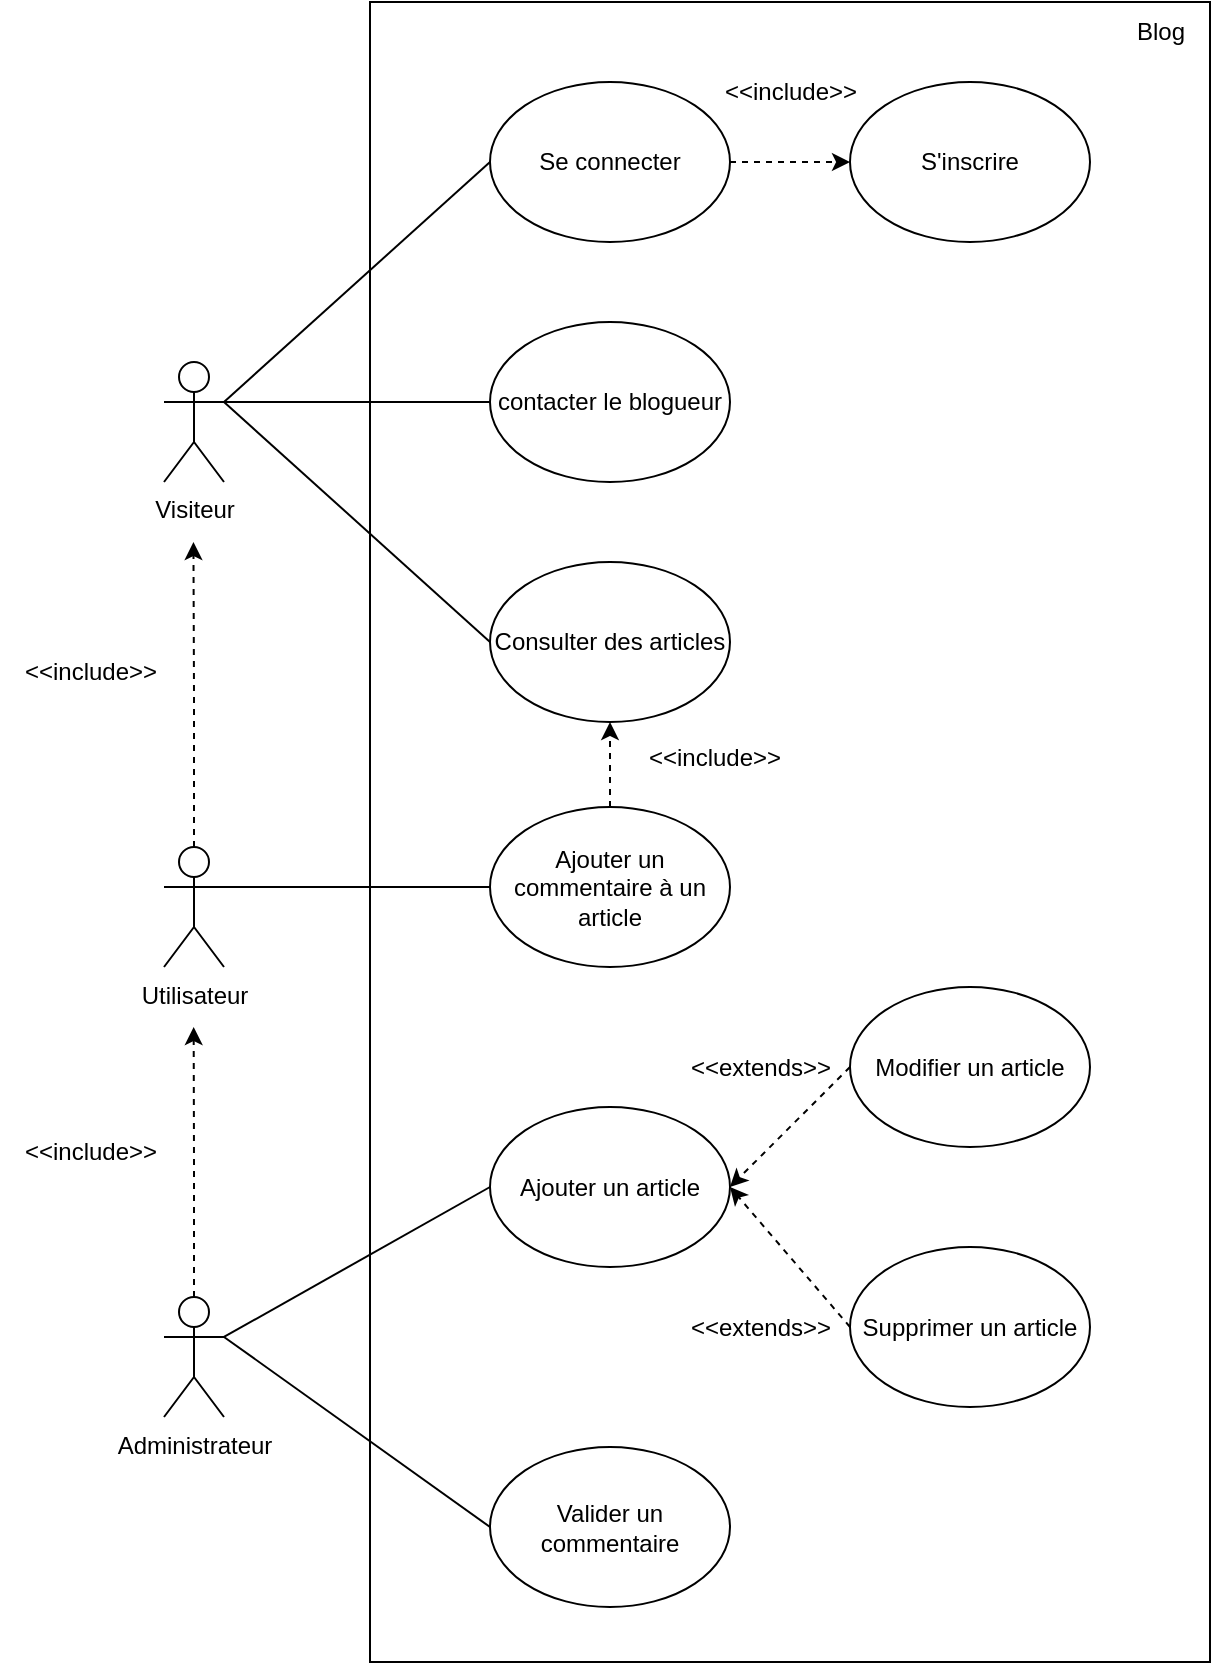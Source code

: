 <mxfile version="21.3.2" type="device">
  <diagram name="Page-1" id="ya0CKT0qAcse2HXHP5nK">
    <mxGraphModel dx="2074" dy="1106" grid="1" gridSize="10" guides="1" tooltips="1" connect="1" arrows="1" fold="1" page="1" pageScale="1" pageWidth="827" pageHeight="1169" math="0" shadow="0">
      <root>
        <mxCell id="0" />
        <mxCell id="1" parent="0" />
        <mxCell id="TuhBdciGU9eDg3nPLKS7-1" value="" style="rounded=0;whiteSpace=wrap;html=1;movable=1;resizable=1;rotatable=1;deletable=1;editable=1;locked=0;connectable=1;" vertex="1" parent="1">
          <mxGeometry x="296" y="170" width="420" height="830" as="geometry" />
        </mxCell>
        <mxCell id="TuhBdciGU9eDg3nPLKS7-7" style="rounded=0;orthogonalLoop=1;jettySize=auto;html=1;exitX=1;exitY=0.333;exitDx=0;exitDy=0;exitPerimeter=0;entryX=0;entryY=0.5;entryDx=0;entryDy=0;endArrow=none;endFill=0;" edge="1" parent="1" source="TuhBdciGU9eDg3nPLKS7-2" target="TuhBdciGU9eDg3nPLKS7-3">
          <mxGeometry relative="1" as="geometry" />
        </mxCell>
        <mxCell id="TuhBdciGU9eDg3nPLKS7-9" style="rounded=0;orthogonalLoop=1;jettySize=auto;html=1;exitX=1;exitY=0.333;exitDx=0;exitDy=0;exitPerimeter=0;entryX=0;entryY=0.5;entryDx=0;entryDy=0;endArrow=none;endFill=0;" edge="1" parent="1" source="TuhBdciGU9eDg3nPLKS7-2" target="TuhBdciGU9eDg3nPLKS7-8">
          <mxGeometry relative="1" as="geometry" />
        </mxCell>
        <mxCell id="TuhBdciGU9eDg3nPLKS7-40" style="edgeStyle=orthogonalEdgeStyle;rounded=0;orthogonalLoop=1;jettySize=auto;html=1;exitX=1;exitY=0.333;exitDx=0;exitDy=0;exitPerimeter=0;entryX=0;entryY=0.5;entryDx=0;entryDy=0;endArrow=none;endFill=0;" edge="1" parent="1" source="TuhBdciGU9eDg3nPLKS7-2" target="TuhBdciGU9eDg3nPLKS7-38">
          <mxGeometry relative="1" as="geometry" />
        </mxCell>
        <mxCell id="TuhBdciGU9eDg3nPLKS7-2" value="Visiteur" style="shape=umlActor;verticalLabelPosition=bottom;verticalAlign=top;html=1;outlineConnect=0;" vertex="1" parent="1">
          <mxGeometry x="193" y="350" width="30" height="60" as="geometry" />
        </mxCell>
        <mxCell id="TuhBdciGU9eDg3nPLKS7-5" style="edgeStyle=orthogonalEdgeStyle;rounded=0;orthogonalLoop=1;jettySize=auto;html=1;exitX=1;exitY=0.5;exitDx=0;exitDy=0;entryX=0;entryY=0.5;entryDx=0;entryDy=0;dashed=1;" edge="1" parent="1" source="TuhBdciGU9eDg3nPLKS7-3" target="TuhBdciGU9eDg3nPLKS7-4">
          <mxGeometry relative="1" as="geometry" />
        </mxCell>
        <mxCell id="TuhBdciGU9eDg3nPLKS7-3" value="Se connecter" style="ellipse;whiteSpace=wrap;html=1;" vertex="1" parent="1">
          <mxGeometry x="356" y="210" width="120" height="80" as="geometry" />
        </mxCell>
        <mxCell id="TuhBdciGU9eDg3nPLKS7-4" value="S&#39;inscrire" style="ellipse;whiteSpace=wrap;html=1;" vertex="1" parent="1">
          <mxGeometry x="536" y="210" width="120" height="80" as="geometry" />
        </mxCell>
        <mxCell id="TuhBdciGU9eDg3nPLKS7-6" value="&amp;lt;&amp;lt;include&amp;gt;&amp;gt;" style="text;html=1;align=center;verticalAlign=middle;resizable=0;points=[];autosize=1;strokeColor=none;fillColor=none;" vertex="1" parent="1">
          <mxGeometry x="461" y="200" width="90" height="30" as="geometry" />
        </mxCell>
        <mxCell id="TuhBdciGU9eDg3nPLKS7-8" value="Consulter des articles" style="ellipse;whiteSpace=wrap;html=1;" vertex="1" parent="1">
          <mxGeometry x="356" y="450" width="120" height="80" as="geometry" />
        </mxCell>
        <mxCell id="TuhBdciGU9eDg3nPLKS7-16" style="rounded=0;orthogonalLoop=1;jettySize=auto;html=1;exitX=0.5;exitY=0;exitDx=0;exitDy=0;entryX=0.5;entryY=1;entryDx=0;entryDy=0;dashed=1;" edge="1" parent="1" source="TuhBdciGU9eDg3nPLKS7-10" target="TuhBdciGU9eDg3nPLKS7-8">
          <mxGeometry relative="1" as="geometry" />
        </mxCell>
        <mxCell id="TuhBdciGU9eDg3nPLKS7-10" value="Ajouter un commentaire à un article" style="ellipse;whiteSpace=wrap;html=1;" vertex="1" parent="1">
          <mxGeometry x="356" y="572.5" width="120" height="80" as="geometry" />
        </mxCell>
        <mxCell id="TuhBdciGU9eDg3nPLKS7-13" style="rounded=0;orthogonalLoop=1;jettySize=auto;html=1;exitX=1;exitY=0.333;exitDx=0;exitDy=0;exitPerimeter=0;entryX=0;entryY=0.5;entryDx=0;entryDy=0;endArrow=none;endFill=0;" edge="1" parent="1" source="TuhBdciGU9eDg3nPLKS7-11" target="TuhBdciGU9eDg3nPLKS7-10">
          <mxGeometry relative="1" as="geometry" />
        </mxCell>
        <mxCell id="TuhBdciGU9eDg3nPLKS7-41" style="edgeStyle=orthogonalEdgeStyle;rounded=0;orthogonalLoop=1;jettySize=auto;html=1;exitX=0.5;exitY=0;exitDx=0;exitDy=0;exitPerimeter=0;dashed=1;" edge="1" parent="1" source="TuhBdciGU9eDg3nPLKS7-11">
          <mxGeometry relative="1" as="geometry">
            <mxPoint x="207.724" y="440" as="targetPoint" />
          </mxGeometry>
        </mxCell>
        <mxCell id="TuhBdciGU9eDg3nPLKS7-11" value="Utilisateur" style="shape=umlActor;verticalLabelPosition=bottom;verticalAlign=top;html=1;outlineConnect=0;" vertex="1" parent="1">
          <mxGeometry x="193" y="592.5" width="30" height="60" as="geometry" />
        </mxCell>
        <mxCell id="TuhBdciGU9eDg3nPLKS7-18" value="Ajouter un article" style="ellipse;whiteSpace=wrap;html=1;" vertex="1" parent="1">
          <mxGeometry x="356" y="722.5" width="120" height="80" as="geometry" />
        </mxCell>
        <mxCell id="TuhBdciGU9eDg3nPLKS7-23" value="&amp;lt;&amp;lt;include&amp;gt;&amp;gt;" style="text;html=1;align=center;verticalAlign=middle;resizable=0;points=[];autosize=1;strokeColor=none;fillColor=none;" vertex="1" parent="1">
          <mxGeometry x="111" y="490" width="90" height="30" as="geometry" />
        </mxCell>
        <mxCell id="TuhBdciGU9eDg3nPLKS7-28" style="rounded=0;orthogonalLoop=1;jettySize=auto;html=1;exitX=0;exitY=0.5;exitDx=0;exitDy=0;entryX=1;entryY=0.5;entryDx=0;entryDy=0;dashed=1;" edge="1" parent="1" source="TuhBdciGU9eDg3nPLKS7-24" target="TuhBdciGU9eDg3nPLKS7-18">
          <mxGeometry relative="1" as="geometry" />
        </mxCell>
        <mxCell id="TuhBdciGU9eDg3nPLKS7-24" value="Modifier un article" style="ellipse;whiteSpace=wrap;html=1;" vertex="1" parent="1">
          <mxGeometry x="536" y="662.5" width="120" height="80" as="geometry" />
        </mxCell>
        <mxCell id="TuhBdciGU9eDg3nPLKS7-26" style="rounded=0;orthogonalLoop=1;jettySize=auto;html=1;exitX=0;exitY=0.5;exitDx=0;exitDy=0;entryX=1;entryY=0.5;entryDx=0;entryDy=0;dashed=1;" edge="1" parent="1" source="TuhBdciGU9eDg3nPLKS7-25" target="TuhBdciGU9eDg3nPLKS7-18">
          <mxGeometry relative="1" as="geometry" />
        </mxCell>
        <mxCell id="TuhBdciGU9eDg3nPLKS7-25" value="Supprimer un article" style="ellipse;whiteSpace=wrap;html=1;" vertex="1" parent="1">
          <mxGeometry x="536" y="792.5" width="120" height="80" as="geometry" />
        </mxCell>
        <mxCell id="TuhBdciGU9eDg3nPLKS7-30" value="&amp;lt;&amp;lt;extends&amp;gt;&amp;gt;" style="text;html=1;align=center;verticalAlign=middle;resizable=0;points=[];autosize=1;strokeColor=none;fillColor=none;" vertex="1" parent="1">
          <mxGeometry x="446" y="687.5" width="90" height="30" as="geometry" />
        </mxCell>
        <mxCell id="TuhBdciGU9eDg3nPLKS7-31" value="&amp;lt;&amp;lt;include&amp;gt;&amp;gt;" style="text;html=1;align=center;verticalAlign=middle;resizable=0;points=[];autosize=1;strokeColor=none;fillColor=none;" vertex="1" parent="1">
          <mxGeometry x="423" y="532.5" width="90" height="30" as="geometry" />
        </mxCell>
        <mxCell id="TuhBdciGU9eDg3nPLKS7-32" value="&amp;lt;&amp;lt;extends&amp;gt;&amp;gt;" style="text;html=1;align=center;verticalAlign=middle;resizable=0;points=[];autosize=1;strokeColor=none;fillColor=none;" vertex="1" parent="1">
          <mxGeometry x="446" y="817.5" width="90" height="30" as="geometry" />
        </mxCell>
        <mxCell id="TuhBdciGU9eDg3nPLKS7-34" style="rounded=0;orthogonalLoop=1;jettySize=auto;html=1;exitX=1;exitY=0.333;exitDx=0;exitDy=0;exitPerimeter=0;entryX=0;entryY=0.5;entryDx=0;entryDy=0;endArrow=none;endFill=0;" edge="1" parent="1" source="TuhBdciGU9eDg3nPLKS7-33" target="TuhBdciGU9eDg3nPLKS7-18">
          <mxGeometry relative="1" as="geometry" />
        </mxCell>
        <mxCell id="TuhBdciGU9eDg3nPLKS7-35" style="edgeStyle=orthogonalEdgeStyle;rounded=0;orthogonalLoop=1;jettySize=auto;html=1;exitX=0.5;exitY=0;exitDx=0;exitDy=0;exitPerimeter=0;dashed=1;" edge="1" parent="1" source="TuhBdciGU9eDg3nPLKS7-33">
          <mxGeometry relative="1" as="geometry">
            <mxPoint x="207.828" y="682.5" as="targetPoint" />
          </mxGeometry>
        </mxCell>
        <mxCell id="TuhBdciGU9eDg3nPLKS7-39" style="rounded=0;orthogonalLoop=1;jettySize=auto;html=1;exitX=1;exitY=0.333;exitDx=0;exitDy=0;exitPerimeter=0;entryX=0;entryY=0.5;entryDx=0;entryDy=0;endArrow=none;endFill=0;" edge="1" parent="1" source="TuhBdciGU9eDg3nPLKS7-33" target="TuhBdciGU9eDg3nPLKS7-37">
          <mxGeometry relative="1" as="geometry" />
        </mxCell>
        <mxCell id="TuhBdciGU9eDg3nPLKS7-33" value="Administrateur" style="shape=umlActor;verticalLabelPosition=bottom;verticalAlign=top;html=1;outlineConnect=0;" vertex="1" parent="1">
          <mxGeometry x="193" y="817.5" width="30" height="60" as="geometry" />
        </mxCell>
        <mxCell id="TuhBdciGU9eDg3nPLKS7-36" value="&amp;lt;&amp;lt;include&amp;gt;&amp;gt;" style="text;html=1;align=center;verticalAlign=middle;resizable=0;points=[];autosize=1;strokeColor=none;fillColor=none;" vertex="1" parent="1">
          <mxGeometry x="111" y="730" width="90" height="30" as="geometry" />
        </mxCell>
        <mxCell id="TuhBdciGU9eDg3nPLKS7-37" value="Valider un commentaire" style="ellipse;whiteSpace=wrap;html=1;" vertex="1" parent="1">
          <mxGeometry x="356" y="892.5" width="120" height="80" as="geometry" />
        </mxCell>
        <mxCell id="TuhBdciGU9eDg3nPLKS7-38" value="contacter le blogueur" style="ellipse;whiteSpace=wrap;html=1;" vertex="1" parent="1">
          <mxGeometry x="356" y="330" width="120" height="80" as="geometry" />
        </mxCell>
        <mxCell id="TuhBdciGU9eDg3nPLKS7-42" value="Blog" style="text;html=1;align=center;verticalAlign=middle;resizable=0;points=[];autosize=1;strokeColor=none;fillColor=none;" vertex="1" parent="1">
          <mxGeometry x="666" y="170" width="50" height="30" as="geometry" />
        </mxCell>
      </root>
    </mxGraphModel>
  </diagram>
</mxfile>
